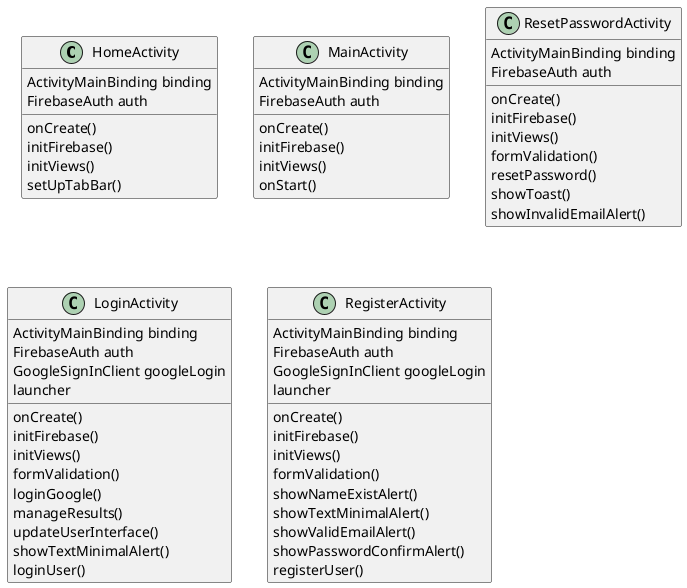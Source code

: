 @startuml
'https://plantuml.com/class-diagram




class HomeActivity {

    ActivityMainBinding binding
    FirebaseAuth auth

    onCreate()
    initFirebase()
    initViews()
    setUpTabBar()
}


class MainActivity {

    ActivityMainBinding binding
    FirebaseAuth auth

    onCreate()
    initFirebase()
    initViews()
    onStart()
}


class ResetPasswordActivity {

    ActivityMainBinding binding
    FirebaseAuth auth

    onCreate()
    initFirebase()
    initViews()
    formValidation()
    resetPassword()
    showToast()
    showInvalidEmailAlert()

}

class LoginActivity {

    ActivityMainBinding binding
    FirebaseAuth auth
    GoogleSignInClient googleLogin
    launcher

    onCreate()
    initFirebase()
    initViews()
    formValidation()
    loginGoogle()
    manageResults()
    updateUserInterface()
    showTextMinimalAlert()
    loginUser()
}


class RegisterActivity {

    ActivityMainBinding binding
    FirebaseAuth auth
    GoogleSignInClient googleLogin
    launcher

    onCreate()
    initFirebase()
    initViews()
    formValidation()
    showNameExistAlert()
    showTextMinimalAlert()
    showValidEmailAlert()
    showPasswordConfirmAlert()
    registerUser()
}


@enduml
